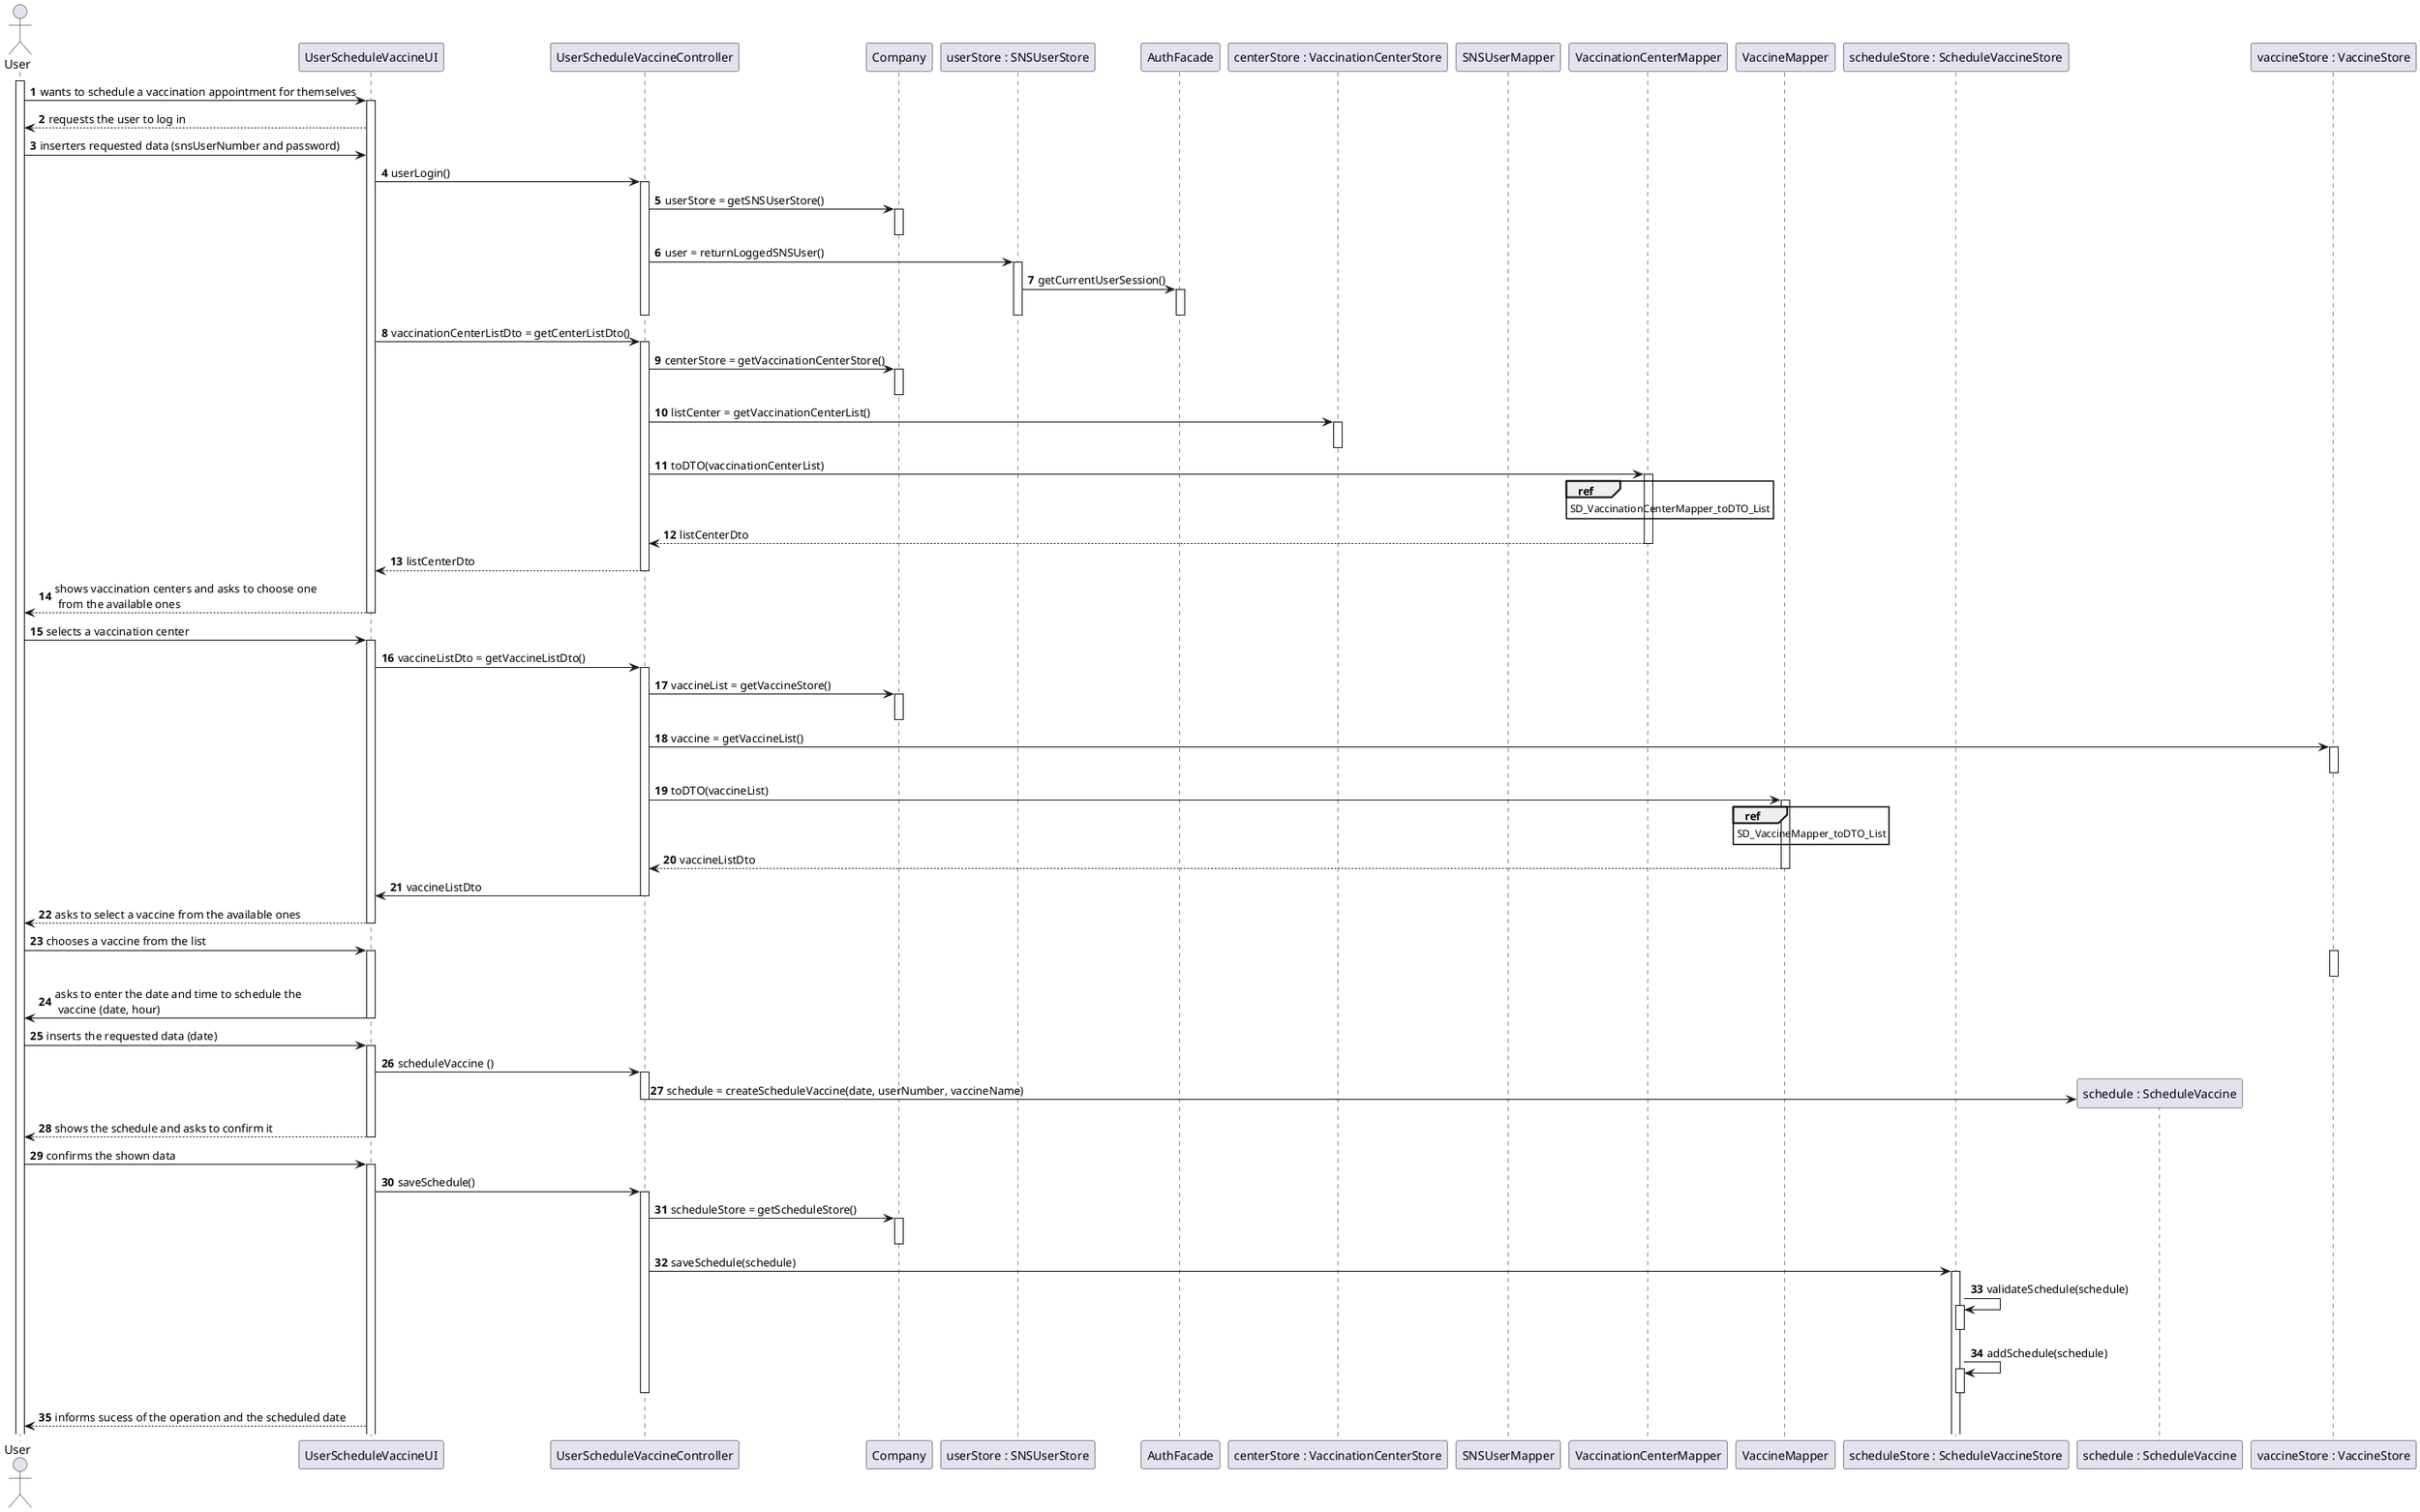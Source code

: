 @startuml
'https://plantuml.com/sequence-diagram

autonumber

actor User
activate User

participant "UserScheduleVaccineUI" as ui
participant "UserScheduleVaccineController" as controller
participant "Company" as company

participant "userStore : SNSUserStore" as userStore
participant "AuthFacade" as authfacade
participant "centerStore : VaccinationCenterStore" as centerStore
participant "SNSUserMapper" as userMapper
participant "VaccinationCenterMapper" as centerMapper
participant "VaccineMapper" as vaccineMapper
participant "scheduleStore : ScheduleVaccineStore" as scheduleStore
participant "schedule : ScheduleVaccine" as scheduleVaccine
participant "vaccineStore : VaccineStore" as vaccineStore


User -> ui : wants to schedule a vaccination appointment for themselves
activate ui
ui-->User: requests the user to log in
User->ui: inserters requested data (snsUserNumber and password)
ui -> controller : userLogin()
activate controller
controller -> company : userStore = getSNSUserStore()
activate company
deactivate company
controller -> userStore : user = returnLoggedSNSUser()
activate userStore
userStore -> authfacade : getCurrentUserSession()
activate authfacade
deactivate authfacade
deactivate userStore

deactivate controller


ui -> controller : vaccinationCenterListDto = getCenterListDto()
activate controller
controller -> company : centerStore = getVaccinationCenterStore()
activate company
deactivate company
controller -> centerStore : listCenter = getVaccinationCenterList()
activate centerStore
deactivate centerStore
controller -> centerMapper : toDTO(vaccinationCenterList)
activate centerMapper
ref over centerMapper
SD_VaccinationCenterMapper_toDTO_List
end ref
centerMapper --> controller : listCenterDto
deactivate centerMapper
controller --> ui : listCenterDto
deactivate controller
ui --> User : shows vaccination centers and asks to choose one \n from the available ones
deactivate ui





User -> ui : selects a vaccination center
activate ui
ui -> controller : vaccineListDto = getVaccineListDto()
activate controller
controller -> company : vaccineList = getVaccineStore()
activate company
deactivate company
controller -> vaccineStore : vaccine = getVaccineList()
activate vaccineStore
deactivate vaccineStore
controller -> vaccineMapper : toDTO(vaccineList)
activate vaccineMapper
ref over vaccineMapper
SD_VaccineMapper_toDTO_List
end ref
vaccineMapper --> controller : vaccineListDto
deactivate vaccineMapper
controller -> ui : vaccineListDto
deactivate controller
ui --> User : asks to select a vaccine from the available ones
deactivate ui

User -> ui : chooses a vaccine from the list
activate ui
activate vaccineStore
deactivate vaccineStore
deactivate controller

ui -> User : asks to enter the date and time to schedule the \n vaccine (date, hour)
deactivate ui


User -> ui : inserts the requested data (date)
activate ui
ui -> controller : scheduleVaccine ()
activate controller
controller -> scheduleVaccine** : schedule = createScheduleVaccine(date, userNumber, vaccineName)
deactivate controller
ui --> User : shows the schedule and asks to confirm it
deactivate ui



User -> ui : confirms the shown data
activate ui
ui -> controller : saveSchedule()
activate controller
controller -> company : scheduleStore = getScheduleStore()
activate company
deactivate company
controller -> scheduleStore : saveSchedule(schedule)
activate scheduleStore
scheduleStore -> scheduleStore : validateSchedule(schedule)
activate scheduleStore
deactivate scheduleStore
scheduleStore -> scheduleStore : addSchedule(schedule)
activate scheduleStore
deactivate scheduleStore
deactivate controller
ui --> User : informs sucess of the operation and the scheduled date

@enduml